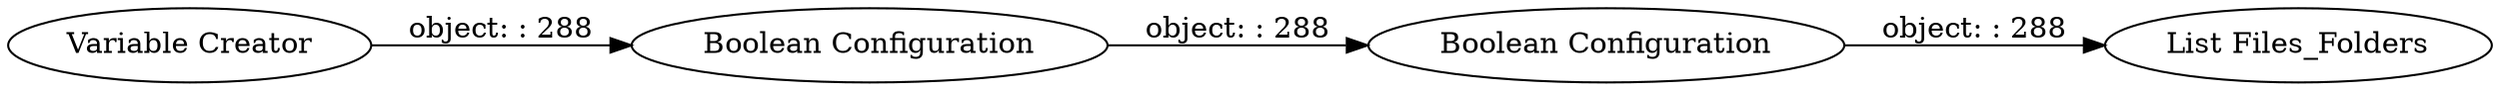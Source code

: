 digraph {
	"5575173563775734579_47" [label="Boolean Configuration"]
	"5575173563775734579_45" [label="List Files_Folders"]
	"5575173563775734579_42" [label="Boolean Configuration"]
	"5575173563775734579_46" [label="Variable Creator"]
	"5575173563775734579_42" -> "5575173563775734579_47" [label="object: : 288"]
	"5575173563775734579_47" -> "5575173563775734579_45" [label="object: : 288"]
	"5575173563775734579_46" -> "5575173563775734579_42" [label="object: : 288"]
	rankdir=LR
}

